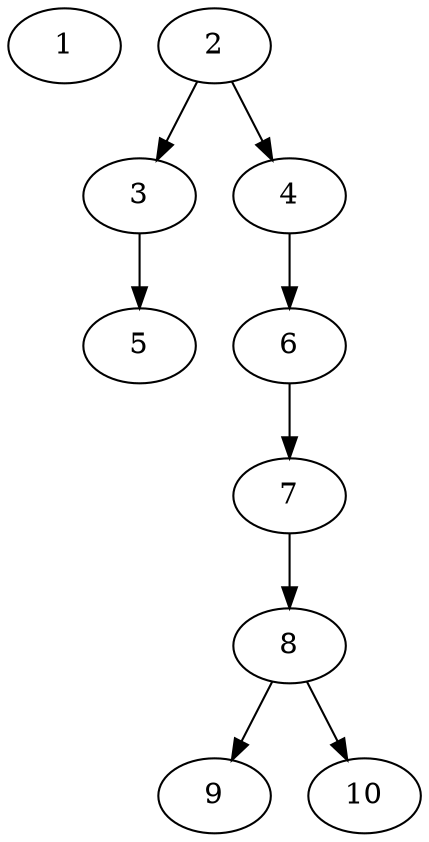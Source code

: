 // DAG (tier=1-easy, mode=compute, n=10, ccr=0.277, fat=0.418, density=0.229, regular=0.777, jump=0.043, mindata=262144, maxdata=2097152)
// DAG automatically generated by daggen at Sun Aug 24 16:33:32 2025
// /home/ermia/Project/Environments/daggen/bin/daggen --dot --ccr 0.277 --fat 0.418 --regular 0.777 --density 0.229 --jump 0.043 --mindata 262144 --maxdata 2097152 -n 10 
digraph G {
  1 [size="4316097461354496000", alpha="0.15", expect_size="2158048730677248000"]
  2 [size="4060712383742476288", alpha="0.15", expect_size="2030356191871238144"]
  2 -> 3 [size ="20362205069312"]
  2 -> 4 [size ="20362205069312"]
  3 [size="52212977893376000", alpha="0.20", expect_size="26106488946688000"]
  3 -> 5 [size ="1117572300800"]
  4 [size="2099395682338012", alpha="0.16", expect_size="1049697841169006"]
  4 -> 6 [size ="35012783112192"]
  5 [size="1115157996461733", alpha="0.02", expect_size="557578998230866"]
  6 [size="3074432079757312000", alpha="0.05", expect_size="1537216039878656000"]
  6 -> 7 [size ="16914789171200"]
  7 [size="3153035959868588032", alpha="0.08", expect_size="1576517979934294016"]
  7 -> 8 [size ="17201880891392"]
  8 [size="63971659148365280", alpha="0.12", expect_size="31985829574182640"]
  8 -> 9 [size ="26548610531328"]
  8 -> 10 [size ="26548610531328"]
  9 [size="164422488162304000", alpha="0.18", expect_size="82211244081152000"]
  10 [size="3934001808513460", alpha="0.05", expect_size="1967000904256730"]
}